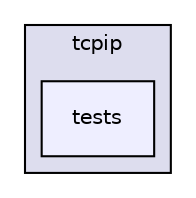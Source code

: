 digraph "auth/tcpip/tests" {
  compound=true
  node [ fontsize="10", fontname="Helvetica"];
  edge [ labelfontsize="10", labelfontname="Helvetica"];
  subgraph clusterdir_aa6b617174339cd7b605f9fc0c8b2e9d {
    graph [ bgcolor="#ddddee", pencolor="black", label="tcpip" fontname="Helvetica", fontsize="10", URL="dir_aa6b617174339cd7b605f9fc0c8b2e9d.html"]
  dir_00a9c7a97e4b8a4862e625149e899fd9 [shape=box, label="tests", style="filled", fillcolor="#eeeeff", pencolor="black", URL="dir_00a9c7a97e4b8a4862e625149e899fd9.html"];
  }
}
